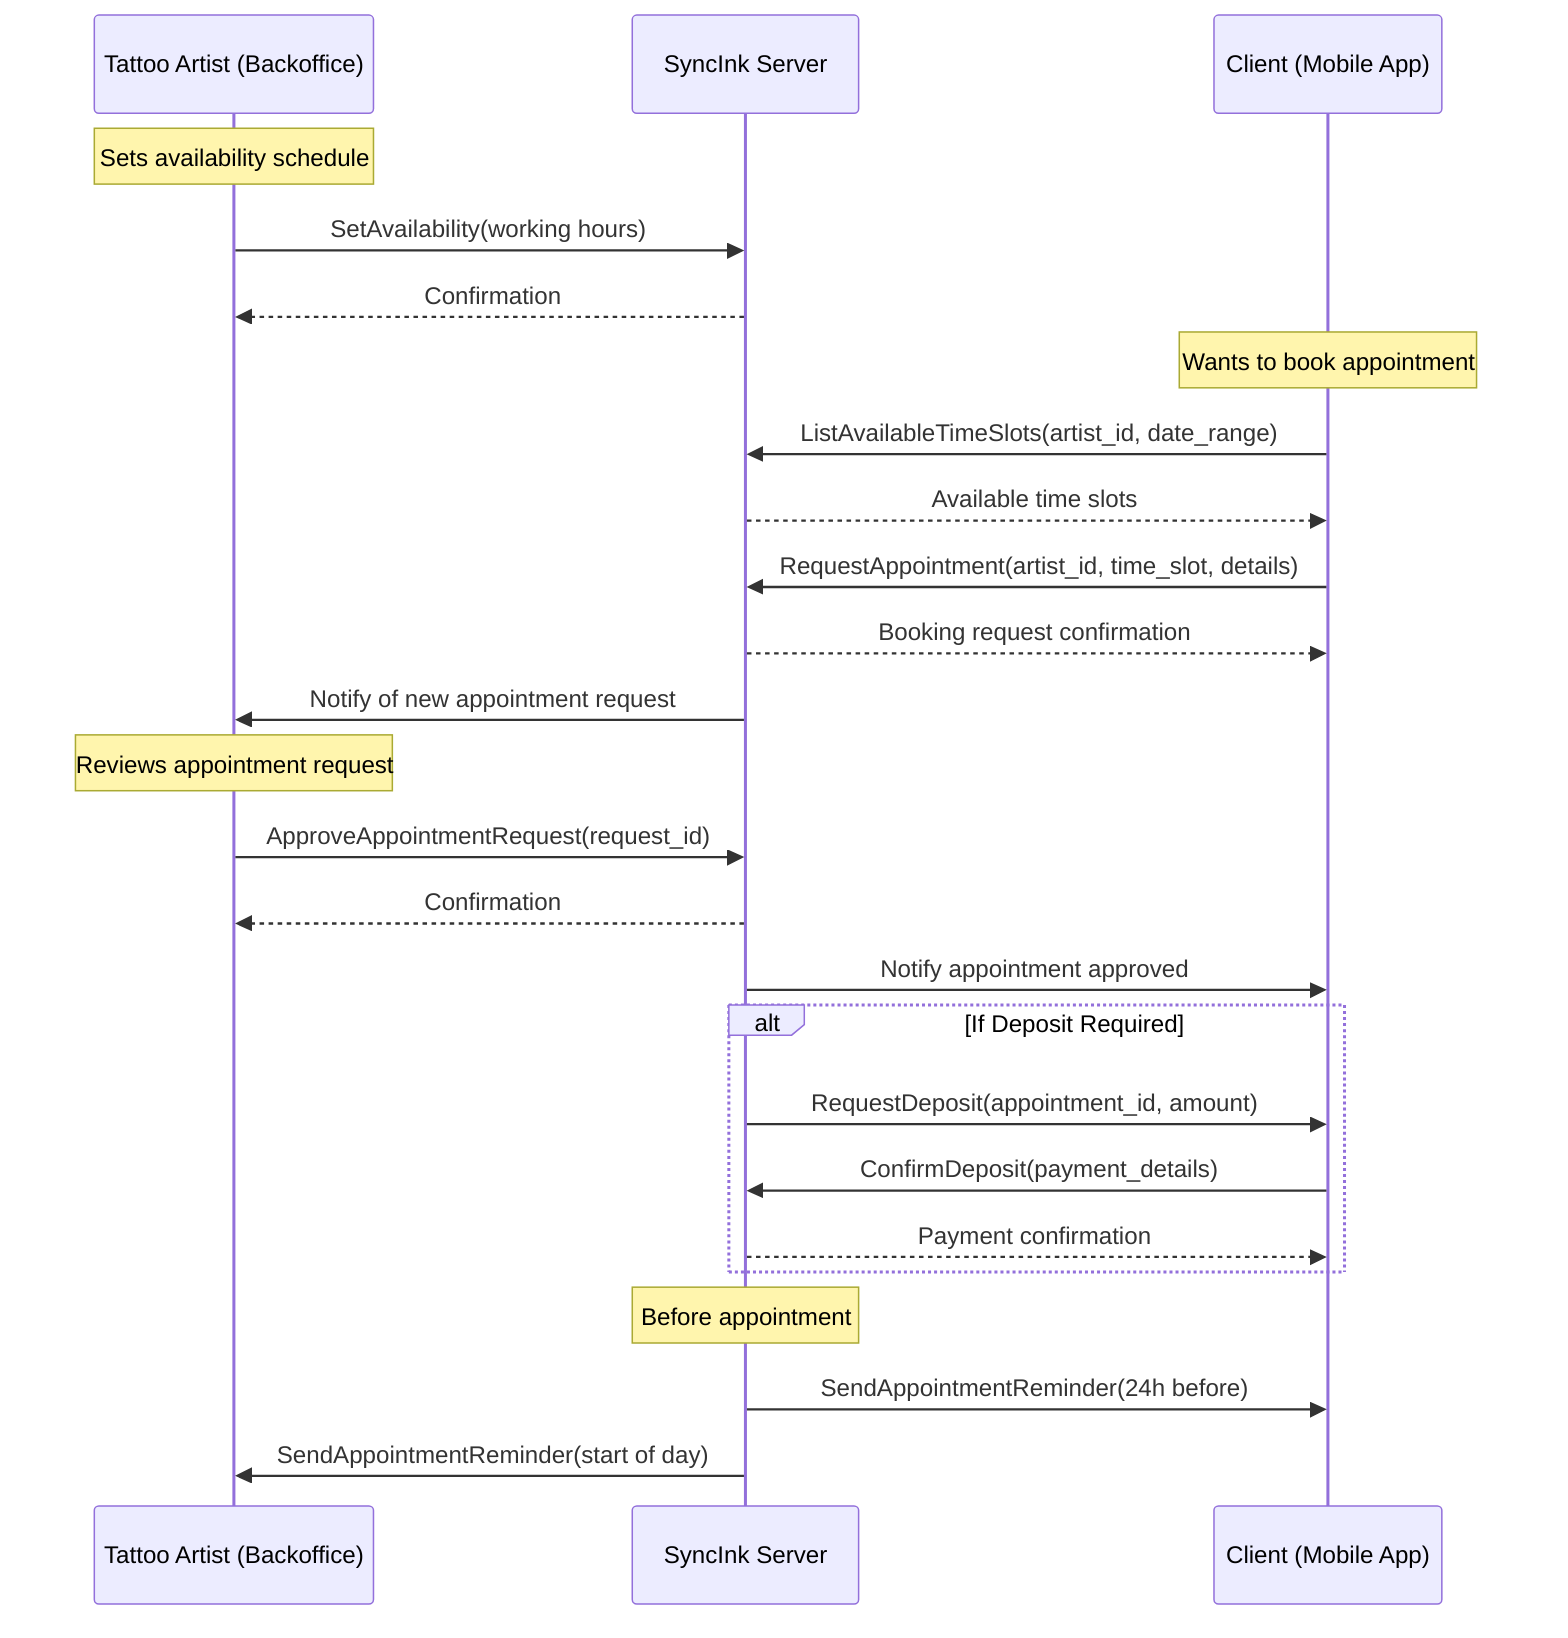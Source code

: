 sequenceDiagram
    participant Artist as Tattoo Artist (Backoffice)
    participant Server as SyncInk Server
    participant Client as Client (Mobile App)
    
    Note over Artist: Sets availability schedule
    Artist->>Server: SetAvailability(working hours)
    Server-->>Artist: Confirmation
    
    Note over Client: Wants to book appointment
    Client->>Server: ListAvailableTimeSlots(artist_id, date_range)
    Server-->>Client: Available time slots
    
    Client->>Server: RequestAppointment(artist_id, time_slot, details)
    Server-->>Client: Booking request confirmation
    
    Server->>Artist: Notify of new appointment request
    
    Note over Artist: Reviews appointment request
    Artist->>Server: ApproveAppointmentRequest(request_id)
    Server-->>Artist: Confirmation
    
    Server->>Client: Notify appointment approved
    
    alt If Deposit Required
        Server->>Client: RequestDeposit(appointment_id, amount)
        Client->>Server: ConfirmDeposit(payment_details)
        Server-->>Client: Payment confirmation
    end
    
    Note over Server: Before appointment
    Server->>Client: SendAppointmentReminder(24h before)
    Server->>Artist: SendAppointmentReminder(start of day)